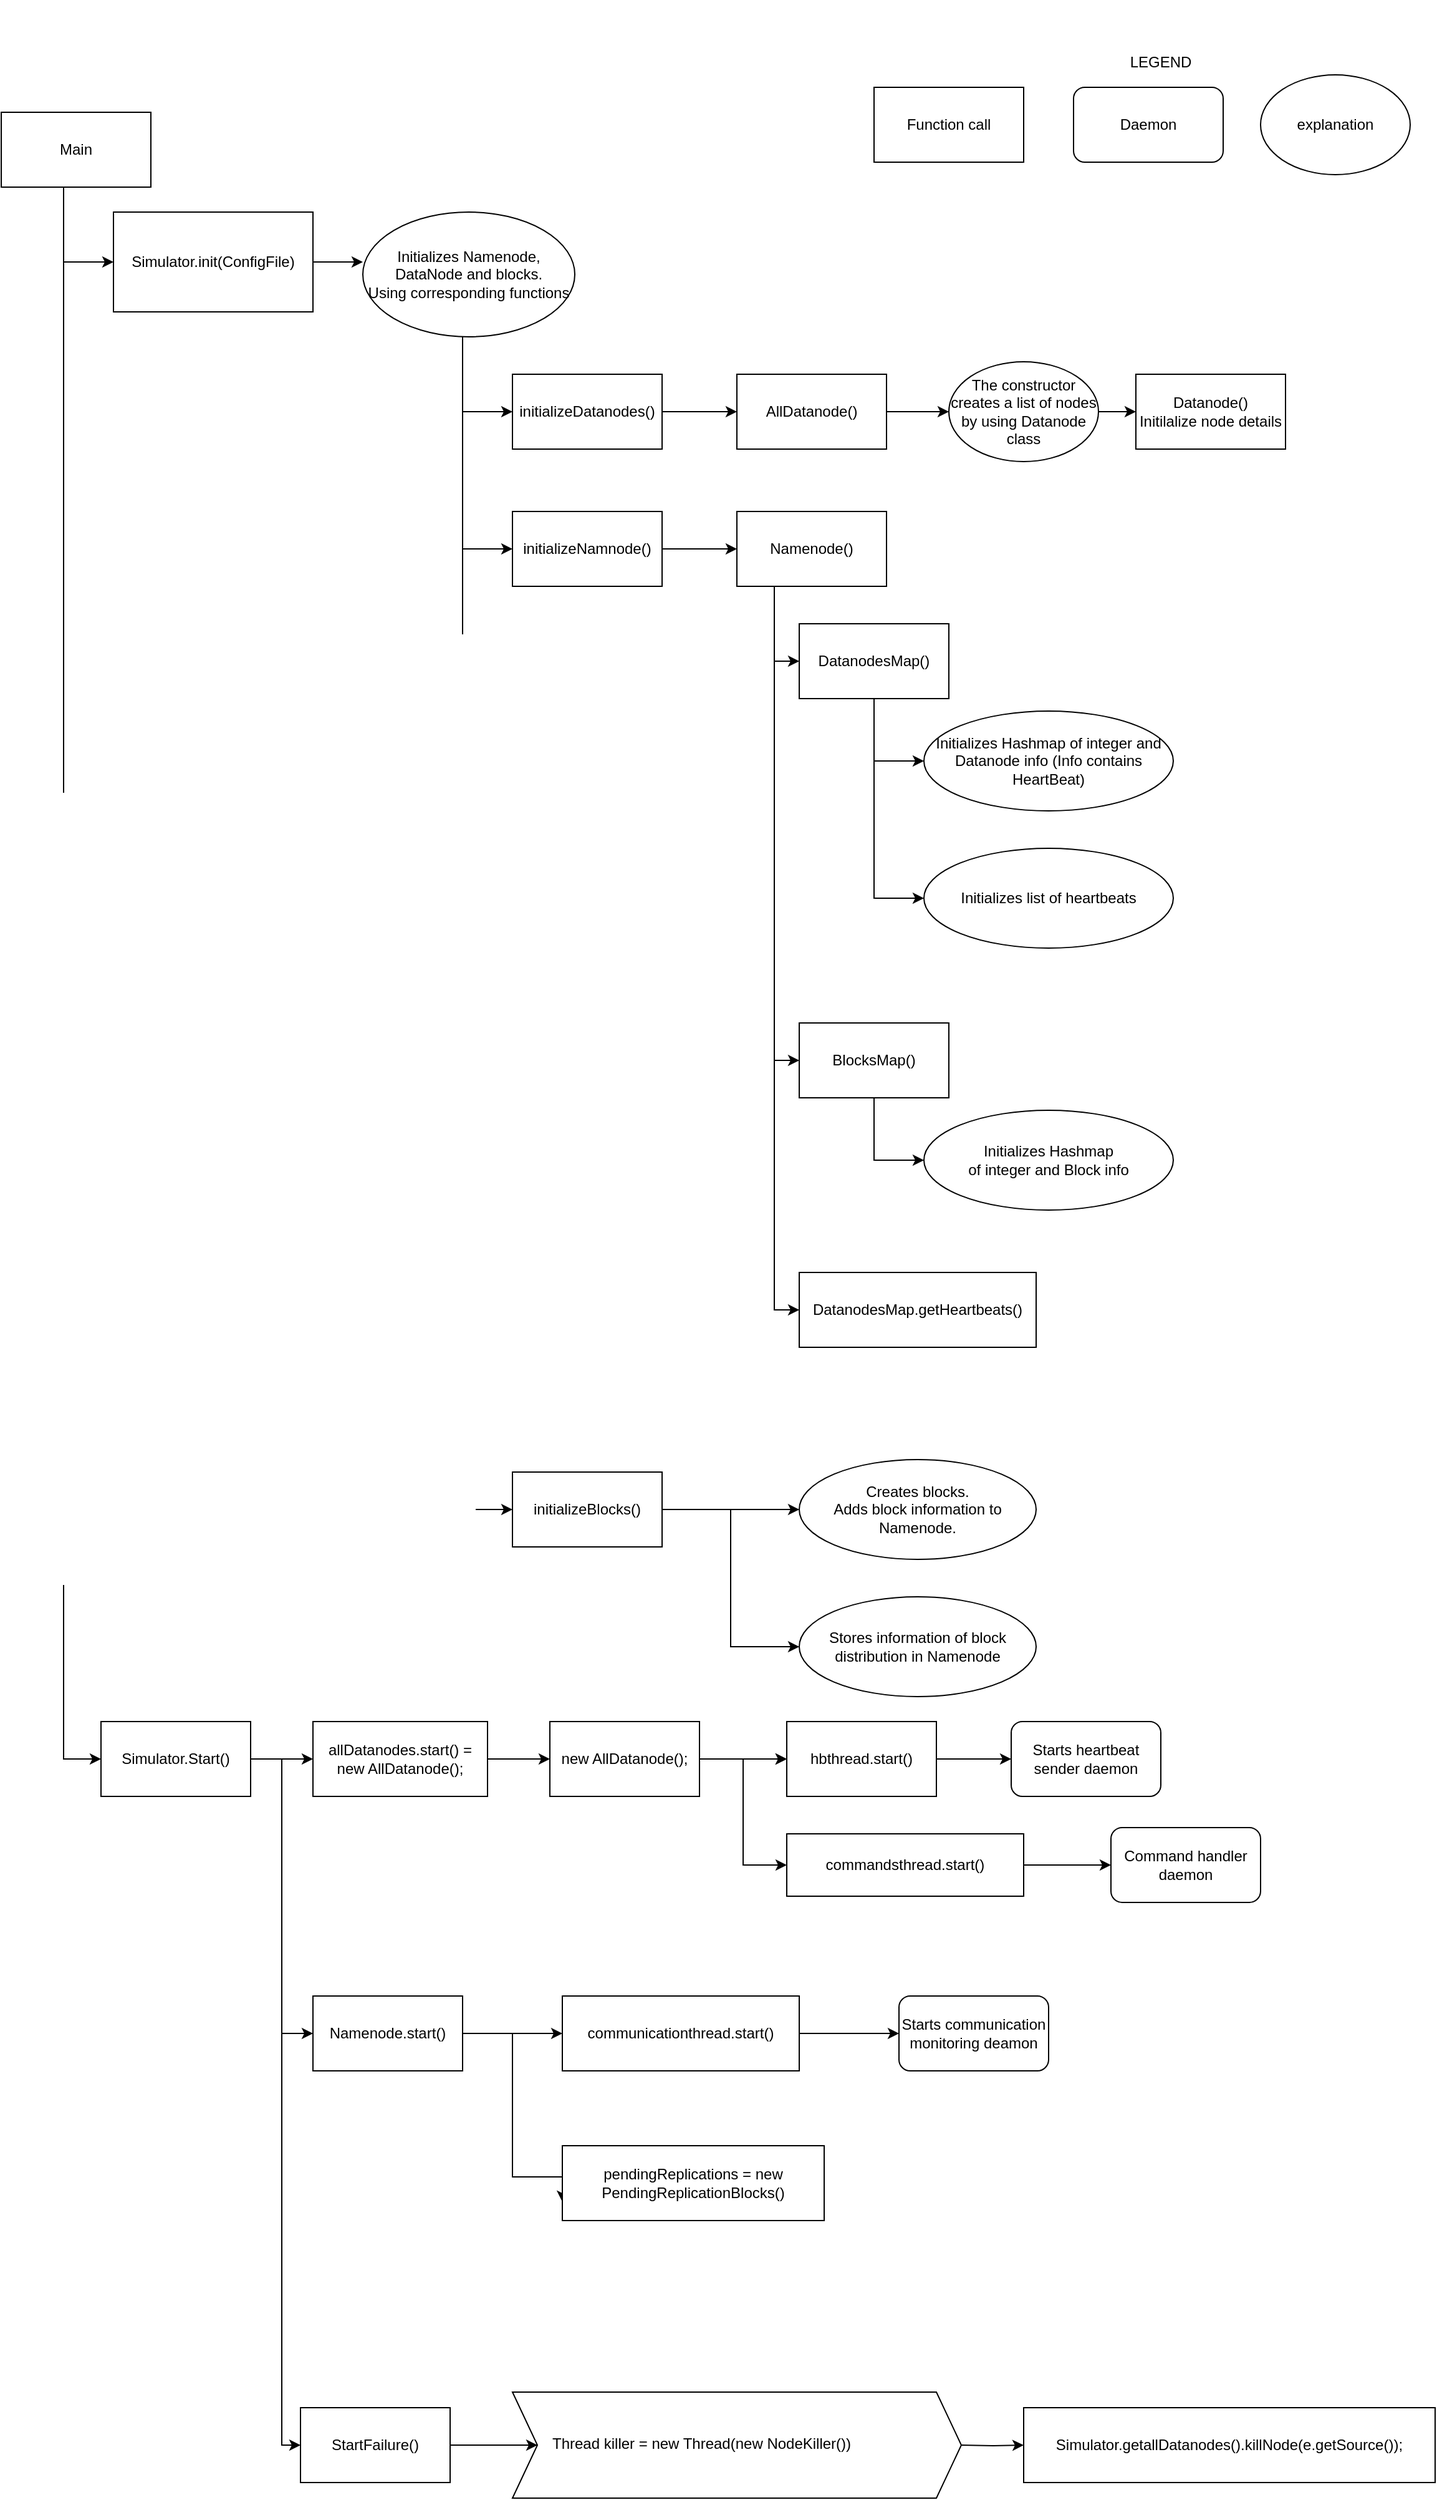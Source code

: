 <mxfile version="12.6.5" type="device"><diagram id="zA8VsBheuBRrl_neqVgZ" name="Page-1"><mxGraphModel dx="1422" dy="1952" grid="1" gridSize="10" guides="1" tooltips="1" connect="1" arrows="1" fold="1" page="1" pageScale="1" pageWidth="850" pageHeight="1100" math="0" shadow="0"><root><mxCell id="0"/><mxCell id="1" parent="0"/><mxCell id="JU47VE_lCFR2i_xXfKO_-4" style="edgeStyle=orthogonalEdgeStyle;rounded=0;orthogonalLoop=1;jettySize=auto;html=1;" parent="1" source="JU47VE_lCFR2i_xXfKO_-1" target="JU47VE_lCFR2i_xXfKO_-2" edge="1"><mxGeometry relative="1" as="geometry"><Array as="points"><mxPoint x="80" y="1370"/></Array></mxGeometry></mxCell><mxCell id="JU47VE_lCFR2i_xXfKO_-15" style="edgeStyle=orthogonalEdgeStyle;rounded=0;orthogonalLoop=1;jettySize=auto;html=1;entryX=0;entryY=0.5;entryDx=0;entryDy=0;" parent="1" source="JU47VE_lCFR2i_xXfKO_-1" target="JU47VE_lCFR2i_xXfKO_-13" edge="1"><mxGeometry relative="1" as="geometry"><Array as="points"><mxPoint x="80" y="170"/></Array></mxGeometry></mxCell><mxCell id="JU47VE_lCFR2i_xXfKO_-1" value="Main" style="rounded=0;whiteSpace=wrap;html=1;" parent="1" vertex="1"><mxGeometry x="30" y="50" width="120" height="60" as="geometry"/></mxCell><mxCell id="JU47VE_lCFR2i_xXfKO_-6" style="edgeStyle=orthogonalEdgeStyle;rounded=0;orthogonalLoop=1;jettySize=auto;html=1;" parent="1" source="JU47VE_lCFR2i_xXfKO_-2" target="JU47VE_lCFR2i_xXfKO_-5" edge="1"><mxGeometry relative="1" as="geometry"/></mxCell><mxCell id="JU47VE_lCFR2i_xXfKO_-9" style="edgeStyle=orthogonalEdgeStyle;rounded=0;orthogonalLoop=1;jettySize=auto;html=1;entryX=0;entryY=0.5;entryDx=0;entryDy=0;" parent="1" source="JU47VE_lCFR2i_xXfKO_-2" target="JU47VE_lCFR2i_xXfKO_-8" edge="1"><mxGeometry relative="1" as="geometry"><mxPoint x="250" y="1570" as="targetPoint"/><Array as="points"><mxPoint x="255" y="1370"/><mxPoint x="255" y="1920"/></Array></mxGeometry></mxCell><mxCell id="JU47VE_lCFR2i_xXfKO_-10" style="edgeStyle=orthogonalEdgeStyle;rounded=0;orthogonalLoop=1;jettySize=auto;html=1;entryX=0;entryY=0.5;entryDx=0;entryDy=0;" parent="1" source="JU47VE_lCFR2i_xXfKO_-2" target="JU47VE_lCFR2i_xXfKO_-7" edge="1"><mxGeometry relative="1" as="geometry"/></mxCell><mxCell id="JU47VE_lCFR2i_xXfKO_-2" value="Simulator.Start()" style="rounded=0;whiteSpace=wrap;html=1;" parent="1" vertex="1"><mxGeometry x="110" y="1340" width="120" height="60" as="geometry"/></mxCell><mxCell id="JU47VE_lCFR2i_xXfKO_-12" style="edgeStyle=orthogonalEdgeStyle;rounded=0;orthogonalLoop=1;jettySize=auto;html=1;entryX=0;entryY=0.5;entryDx=0;entryDy=0;" parent="1" source="JU47VE_lCFR2i_xXfKO_-5" target="JU47VE_lCFR2i_xXfKO_-11" edge="1"><mxGeometry relative="1" as="geometry"/></mxCell><mxCell id="JU47VE_lCFR2i_xXfKO_-5" value="allDatanodes.start() = new AllDatanode();" style="rounded=0;whiteSpace=wrap;html=1;" parent="1" vertex="1"><mxGeometry x="280" y="1340" width="140" height="60" as="geometry"/></mxCell><mxCell id="0iTcsFP1lSR9jo0iLhN2-6" style="edgeStyle=orthogonalEdgeStyle;rounded=0;orthogonalLoop=1;jettySize=auto;html=1;entryX=0;entryY=0.5;entryDx=0;entryDy=0;" parent="1" source="JU47VE_lCFR2i_xXfKO_-7" target="0iTcsFP1lSR9jo0iLhN2-4" edge="1"><mxGeometry relative="1" as="geometry"/></mxCell><mxCell id="0iTcsFP1lSR9jo0iLhN2-14" style="edgeStyle=orthogonalEdgeStyle;rounded=0;orthogonalLoop=1;jettySize=auto;html=1;exitX=1;exitY=0.75;exitDx=0;exitDy=0;entryX=0;entryY=0.75;entryDx=0;entryDy=0;" parent="1" source="JU47VE_lCFR2i_xXfKO_-7" target="0iTcsFP1lSR9jo0iLhN2-11" edge="1"><mxGeometry relative="1" as="geometry"><Array as="points"><mxPoint x="400" y="1590"/><mxPoint x="440" y="1590"/><mxPoint x="440" y="1705"/></Array></mxGeometry></mxCell><mxCell id="JU47VE_lCFR2i_xXfKO_-7" value="Namenode.start()" style="rounded=0;whiteSpace=wrap;html=1;" parent="1" vertex="1"><mxGeometry x="280" y="1560" width="120" height="60" as="geometry"/></mxCell><mxCell id="0iTcsFP1lSR9jo0iLhN2-19" style="edgeStyle=orthogonalEdgeStyle;rounded=0;orthogonalLoop=1;jettySize=auto;html=1;exitX=1;exitY=0.5;exitDx=0;exitDy=0;" parent="1" source="JU47VE_lCFR2i_xXfKO_-8" target="0iTcsFP1lSR9jo0iLhN2-17" edge="1"><mxGeometry relative="1" as="geometry"/></mxCell><mxCell id="hXJkpC2SR8mUE5lE0IDc-2" style="edgeStyle=orthogonalEdgeStyle;rounded=0;orthogonalLoop=1;jettySize=auto;html=1;" edge="1" parent="1" source="JU47VE_lCFR2i_xXfKO_-8"><mxGeometry relative="1" as="geometry"><mxPoint x="460" y="1920" as="targetPoint"/></mxGeometry></mxCell><mxCell id="JU47VE_lCFR2i_xXfKO_-8" value="StartFailure()" style="rounded=0;whiteSpace=wrap;html=1;" parent="1" vertex="1"><mxGeometry x="270" y="1890" width="120" height="60" as="geometry"/></mxCell><mxCell id="rZpP8SGYZrVl_NE0W-DY-2" style="edgeStyle=orthogonalEdgeStyle;rounded=0;orthogonalLoop=1;jettySize=auto;html=1;exitX=1;exitY=0.5;exitDx=0;exitDy=0;" parent="1" source="JU47VE_lCFR2i_xXfKO_-11" target="rZpP8SGYZrVl_NE0W-DY-1" edge="1"><mxGeometry relative="1" as="geometry"/></mxCell><mxCell id="rZpP8SGYZrVl_NE0W-DY-4" value="" style="edgeStyle=orthogonalEdgeStyle;rounded=0;orthogonalLoop=1;jettySize=auto;html=1;" parent="1" source="JU47VE_lCFR2i_xXfKO_-11" target="rZpP8SGYZrVl_NE0W-DY-1" edge="1"><mxGeometry relative="1" as="geometry"/></mxCell><mxCell id="rZpP8SGYZrVl_NE0W-DY-5" style="edgeStyle=orthogonalEdgeStyle;rounded=0;orthogonalLoop=1;jettySize=auto;html=1;exitX=1;exitY=0.75;exitDx=0;exitDy=0;entryX=0;entryY=0.5;entryDx=0;entryDy=0;" parent="1" source="JU47VE_lCFR2i_xXfKO_-11" target="rZpP8SGYZrVl_NE0W-DY-3" edge="1"><mxGeometry relative="1" as="geometry"><Array as="points"><mxPoint x="590" y="1370"/><mxPoint x="625" y="1370"/><mxPoint x="625" y="1455"/></Array></mxGeometry></mxCell><mxCell id="JU47VE_lCFR2i_xXfKO_-11" value="new AllDatanode();" style="rounded=0;whiteSpace=wrap;html=1;" parent="1" vertex="1"><mxGeometry x="470" y="1340" width="120" height="60" as="geometry"/></mxCell><mxCell id="JU47VE_lCFR2i_xXfKO_-18" style="edgeStyle=orthogonalEdgeStyle;rounded=0;orthogonalLoop=1;jettySize=auto;html=1;entryX=0;entryY=0.5;entryDx=0;entryDy=0;" parent="1" source="JU47VE_lCFR2i_xXfKO_-13" edge="1"><mxGeometry relative="1" as="geometry"><mxPoint x="320" y="170" as="targetPoint"/></mxGeometry></mxCell><mxCell id="JU47VE_lCFR2i_xXfKO_-13" value="&lt;div&gt;Simulator.init(ConfigFile)&lt;/div&gt;" style="rounded=0;whiteSpace=wrap;html=1;" parent="1" vertex="1"><mxGeometry x="120" y="130" width="160" height="80" as="geometry"/></mxCell><mxCell id="JU47VE_lCFR2i_xXfKO_-29" style="edgeStyle=orthogonalEdgeStyle;rounded=0;orthogonalLoop=1;jettySize=auto;html=1;entryX=0;entryY=0.5;entryDx=0;entryDy=0;" parent="1" target="JU47VE_lCFR2i_xXfKO_-20" edge="1"><mxGeometry relative="1" as="geometry"><mxPoint x="340" y="210" as="sourcePoint"/><Array as="points"><mxPoint x="400" y="210"/><mxPoint x="400" y="290"/><mxPoint x="440" y="290"/></Array></mxGeometry></mxCell><mxCell id="JU47VE_lCFR2i_xXfKO_-30" style="edgeStyle=orthogonalEdgeStyle;rounded=0;orthogonalLoop=1;jettySize=auto;html=1;entryX=0;entryY=0.5;entryDx=0;entryDy=0;" parent="1" target="JU47VE_lCFR2i_xXfKO_-21" edge="1"><mxGeometry relative="1" as="geometry"><mxPoint x="340" y="210" as="sourcePoint"/><Array as="points"><mxPoint x="400" y="210"/><mxPoint x="400" y="400"/><mxPoint x="440" y="400"/></Array></mxGeometry></mxCell><mxCell id="JU47VE_lCFR2i_xXfKO_-31" style="edgeStyle=orthogonalEdgeStyle;rounded=0;orthogonalLoop=1;jettySize=auto;html=1;entryX=0;entryY=0.5;entryDx=0;entryDy=0;" parent="1" target="JU47VE_lCFR2i_xXfKO_-22" edge="1"><mxGeometry relative="1" as="geometry"><mxPoint x="340" y="210" as="sourcePoint"/><Array as="points"><mxPoint x="400" y="210"/><mxPoint x="400" y="1170"/></Array></mxGeometry></mxCell><mxCell id="JU47VE_lCFR2i_xXfKO_-24" style="edgeStyle=orthogonalEdgeStyle;rounded=0;orthogonalLoop=1;jettySize=auto;html=1;" parent="1" source="JU47VE_lCFR2i_xXfKO_-20" edge="1"><mxGeometry relative="1" as="geometry"><mxPoint x="620" y="290" as="targetPoint"/></mxGeometry></mxCell><mxCell id="JU47VE_lCFR2i_xXfKO_-20" value="initializeDatanodes()" style="rounded=0;whiteSpace=wrap;html=1;" parent="1" vertex="1"><mxGeometry x="440" y="260" width="120" height="60" as="geometry"/></mxCell><mxCell id="JU47VE_lCFR2i_xXfKO_-42" style="edgeStyle=orthogonalEdgeStyle;rounded=0;orthogonalLoop=1;jettySize=auto;html=1;entryX=0;entryY=0.5;entryDx=0;entryDy=0;" parent="1" source="JU47VE_lCFR2i_xXfKO_-21" target="JU47VE_lCFR2i_xXfKO_-41" edge="1"><mxGeometry relative="1" as="geometry"/></mxCell><mxCell id="JU47VE_lCFR2i_xXfKO_-21" value="initializeNamnode()" style="rounded=0;whiteSpace=wrap;html=1;" parent="1" vertex="1"><mxGeometry x="440" y="370" width="120" height="60" as="geometry"/></mxCell><mxCell id="JU47VE_lCFR2i_xXfKO_-58" style="edgeStyle=orthogonalEdgeStyle;rounded=0;orthogonalLoop=1;jettySize=auto;html=1;entryX=0;entryY=0.5;entryDx=0;entryDy=0;" parent="1" source="JU47VE_lCFR2i_xXfKO_-22" target="JU47VE_lCFR2i_xXfKO_-57" edge="1"><mxGeometry relative="1" as="geometry"/></mxCell><mxCell id="JU47VE_lCFR2i_xXfKO_-60" style="edgeStyle=orthogonalEdgeStyle;rounded=0;orthogonalLoop=1;jettySize=auto;html=1;entryX=0;entryY=0.5;entryDx=0;entryDy=0;" parent="1" source="JU47VE_lCFR2i_xXfKO_-22" target="JU47VE_lCFR2i_xXfKO_-59" edge="1"><mxGeometry relative="1" as="geometry"/></mxCell><mxCell id="JU47VE_lCFR2i_xXfKO_-22" value="initializeBlocks()" style="rounded=0;whiteSpace=wrap;html=1;" parent="1" vertex="1"><mxGeometry x="440" y="1140" width="120" height="60" as="geometry"/></mxCell><mxCell id="JU47VE_lCFR2i_xXfKO_-35" value="&lt;div&gt;Initializes Namenode, DataNode and blocks.&lt;/div&gt;&lt;div&gt;Using corresponding functions&lt;/div&gt;" style="ellipse;whiteSpace=wrap;html=1;" parent="1" vertex="1"><mxGeometry x="320" y="130" width="170" height="100" as="geometry"/></mxCell><mxCell id="JU47VE_lCFR2i_xXfKO_-40" style="edgeStyle=orthogonalEdgeStyle;rounded=0;orthogonalLoop=1;jettySize=auto;html=1;entryX=0;entryY=0.5;entryDx=0;entryDy=0;" parent="1" source="JU47VE_lCFR2i_xXfKO_-36" target="JU47VE_lCFR2i_xXfKO_-39" edge="1"><mxGeometry relative="1" as="geometry"/></mxCell><mxCell id="JU47VE_lCFR2i_xXfKO_-36" value="The constructor creates a list of nodes by using Datanode class" style="ellipse;whiteSpace=wrap;html=1;" parent="1" vertex="1"><mxGeometry x="790" y="250" width="120" height="80" as="geometry"/></mxCell><mxCell id="JU47VE_lCFR2i_xXfKO_-38" style="edgeStyle=orthogonalEdgeStyle;rounded=0;orthogonalLoop=1;jettySize=auto;html=1;entryX=0;entryY=0.5;entryDx=0;entryDy=0;" parent="1" source="JU47VE_lCFR2i_xXfKO_-37" target="JU47VE_lCFR2i_xXfKO_-36" edge="1"><mxGeometry relative="1" as="geometry"/></mxCell><mxCell id="JU47VE_lCFR2i_xXfKO_-37" value="AllDatanode()" style="rounded=0;whiteSpace=wrap;html=1;" parent="1" vertex="1"><mxGeometry x="620" y="260" width="120" height="60" as="geometry"/></mxCell><mxCell id="JU47VE_lCFR2i_xXfKO_-39" value="&lt;div&gt;Datanode()&lt;/div&gt;&lt;div&gt;Initilalize node details&lt;/div&gt;" style="rounded=0;whiteSpace=wrap;html=1;" parent="1" vertex="1"><mxGeometry x="940" y="260" width="120" height="60" as="geometry"/></mxCell><mxCell id="JU47VE_lCFR2i_xXfKO_-45" style="edgeStyle=orthogonalEdgeStyle;rounded=0;orthogonalLoop=1;jettySize=auto;html=1;entryX=0;entryY=0.5;entryDx=0;entryDy=0;" parent="1" source="JU47VE_lCFR2i_xXfKO_-41" target="JU47VE_lCFR2i_xXfKO_-43" edge="1"><mxGeometry relative="1" as="geometry"><Array as="points"><mxPoint x="650" y="490"/></Array></mxGeometry></mxCell><mxCell id="JU47VE_lCFR2i_xXfKO_-46" style="edgeStyle=orthogonalEdgeStyle;rounded=0;orthogonalLoop=1;jettySize=auto;html=1;entryX=0;entryY=0.5;entryDx=0;entryDy=0;" parent="1" source="JU47VE_lCFR2i_xXfKO_-41" target="JU47VE_lCFR2i_xXfKO_-44" edge="1"><mxGeometry relative="1" as="geometry"><Array as="points"><mxPoint x="650" y="810"/></Array></mxGeometry></mxCell><mxCell id="JU47VE_lCFR2i_xXfKO_-56" style="edgeStyle=orthogonalEdgeStyle;rounded=0;orthogonalLoop=1;jettySize=auto;html=1;entryX=0;entryY=0.5;entryDx=0;entryDy=0;" parent="1" source="JU47VE_lCFR2i_xXfKO_-41" target="JU47VE_lCFR2i_xXfKO_-55" edge="1"><mxGeometry relative="1" as="geometry"><Array as="points"><mxPoint x="650" y="1010"/></Array></mxGeometry></mxCell><mxCell id="JU47VE_lCFR2i_xXfKO_-41" value="Namenode()" style="rounded=0;whiteSpace=wrap;html=1;" parent="1" vertex="1"><mxGeometry x="620" y="370" width="120" height="60" as="geometry"/></mxCell><mxCell id="JU47VE_lCFR2i_xXfKO_-48" style="edgeStyle=orthogonalEdgeStyle;rounded=0;orthogonalLoop=1;jettySize=auto;html=1;entryX=0;entryY=0.5;entryDx=0;entryDy=0;" parent="1" source="JU47VE_lCFR2i_xXfKO_-43" target="JU47VE_lCFR2i_xXfKO_-47" edge="1"><mxGeometry relative="1" as="geometry"/></mxCell><mxCell id="JU47VE_lCFR2i_xXfKO_-50" style="edgeStyle=orthogonalEdgeStyle;rounded=0;orthogonalLoop=1;jettySize=auto;html=1;entryX=0;entryY=0.5;entryDx=0;entryDy=0;" parent="1" source="JU47VE_lCFR2i_xXfKO_-43" target="JU47VE_lCFR2i_xXfKO_-49" edge="1"><mxGeometry relative="1" as="geometry"/></mxCell><mxCell id="JU47VE_lCFR2i_xXfKO_-43" value="DatanodesMap()" style="rounded=0;whiteSpace=wrap;html=1;" parent="1" vertex="1"><mxGeometry x="670" y="460" width="120" height="60" as="geometry"/></mxCell><mxCell id="JU47VE_lCFR2i_xXfKO_-54" style="edgeStyle=orthogonalEdgeStyle;rounded=0;orthogonalLoop=1;jettySize=auto;html=1;entryX=0;entryY=0.5;entryDx=0;entryDy=0;" parent="1" source="JU47VE_lCFR2i_xXfKO_-44" target="JU47VE_lCFR2i_xXfKO_-51" edge="1"><mxGeometry relative="1" as="geometry"/></mxCell><mxCell id="JU47VE_lCFR2i_xXfKO_-44" value="BlocksMap()" style="rounded=0;whiteSpace=wrap;html=1;" parent="1" vertex="1"><mxGeometry x="670" y="780" width="120" height="60" as="geometry"/></mxCell><mxCell id="JU47VE_lCFR2i_xXfKO_-47" value="Initializes Hashmap of integer and Datanode info (Info contains HeartBeat)" style="ellipse;whiteSpace=wrap;html=1;" parent="1" vertex="1"><mxGeometry x="770" y="530" width="200" height="80" as="geometry"/></mxCell><mxCell id="JU47VE_lCFR2i_xXfKO_-49" value="Initializes list of heartbeats" style="ellipse;whiteSpace=wrap;html=1;" parent="1" vertex="1"><mxGeometry x="770" y="640" width="200" height="80" as="geometry"/></mxCell><mxCell id="JU47VE_lCFR2i_xXfKO_-51" value="Initializes Hashmap &lt;br&gt;of integer and Block info" style="ellipse;whiteSpace=wrap;html=1;" parent="1" vertex="1"><mxGeometry x="770" y="850" width="200" height="80" as="geometry"/></mxCell><mxCell id="JU47VE_lCFR2i_xXfKO_-55" value="DatanodesMap.getHeartbeats()" style="rounded=0;whiteSpace=wrap;html=1;" parent="1" vertex="1"><mxGeometry x="670" y="980" width="190" height="60" as="geometry"/></mxCell><mxCell id="JU47VE_lCFR2i_xXfKO_-57" value="&lt;div&gt;Creates blocks.&lt;br&gt;&lt;/div&gt;&lt;div&gt;Adds block information to Namenode.&lt;/div&gt;" style="ellipse;whiteSpace=wrap;html=1;" parent="1" vertex="1"><mxGeometry x="670" y="1130" width="190" height="80" as="geometry"/></mxCell><mxCell id="JU47VE_lCFR2i_xXfKO_-59" value="Stores information of block distribution in Namenode" style="ellipse;whiteSpace=wrap;html=1;" parent="1" vertex="1"><mxGeometry x="670" y="1240" width="190" height="80" as="geometry"/></mxCell><mxCell id="rZpP8SGYZrVl_NE0W-DY-6" style="edgeStyle=orthogonalEdgeStyle;rounded=0;orthogonalLoop=1;jettySize=auto;html=1;" parent="1" source="rZpP8SGYZrVl_NE0W-DY-1" target="rZpP8SGYZrVl_NE0W-DY-7" edge="1"><mxGeometry relative="1" as="geometry"><mxPoint x="860" y="1370" as="targetPoint"/></mxGeometry></mxCell><mxCell id="rZpP8SGYZrVl_NE0W-DY-1" value="hbthread.start()" style="rounded=0;whiteSpace=wrap;html=1;" parent="1" vertex="1"><mxGeometry x="660" y="1340" width="120" height="60" as="geometry"/></mxCell><mxCell id="0iTcsFP1lSR9jo0iLhN2-1" style="edgeStyle=orthogonalEdgeStyle;rounded=0;orthogonalLoop=1;jettySize=auto;html=1;" parent="1" source="rZpP8SGYZrVl_NE0W-DY-3" target="0iTcsFP1lSR9jo0iLhN2-2" edge="1"><mxGeometry relative="1" as="geometry"><mxPoint x="980" y="1455" as="targetPoint"/></mxGeometry></mxCell><mxCell id="rZpP8SGYZrVl_NE0W-DY-3" value="commandsthread.start()" style="rounded=0;whiteSpace=wrap;html=1;" parent="1" vertex="1"><mxGeometry x="660" y="1430" width="190" height="50" as="geometry"/></mxCell><mxCell id="rZpP8SGYZrVl_NE0W-DY-7" value="Starts heartbeat sender daemon" style="rounded=1;whiteSpace=wrap;html=1;" parent="1" vertex="1"><mxGeometry x="840" y="1340" width="120" height="60" as="geometry"/></mxCell><mxCell id="rZpP8SGYZrVl_NE0W-DY-8" value="Function call" style="rounded=0;whiteSpace=wrap;html=1;" parent="1" vertex="1"><mxGeometry x="730" y="30" width="120" height="60" as="geometry"/></mxCell><mxCell id="rZpP8SGYZrVl_NE0W-DY-9" value="Daemon" style="rounded=1;whiteSpace=wrap;html=1;" parent="1" vertex="1"><mxGeometry x="890" y="30" width="120" height="60" as="geometry"/></mxCell><mxCell id="rZpP8SGYZrVl_NE0W-DY-12" value="explanation" style="ellipse;whiteSpace=wrap;html=1;" parent="1" vertex="1"><mxGeometry x="1040" y="20" width="120" height="80" as="geometry"/></mxCell><mxCell id="rZpP8SGYZrVl_NE0W-DY-13" value="LEGEND" style="text;html=1;strokeColor=none;fillColor=none;align=center;verticalAlign=middle;whiteSpace=wrap;rounded=0;" parent="1" vertex="1"><mxGeometry x="940" y="-40" width="40" height="100" as="geometry"/></mxCell><mxCell id="0iTcsFP1lSR9jo0iLhN2-2" value="Command handler daemon" style="rounded=1;whiteSpace=wrap;html=1;" parent="1" vertex="1"><mxGeometry x="920" y="1425" width="120" height="60" as="geometry"/></mxCell><mxCell id="0iTcsFP1lSR9jo0iLhN2-7" style="edgeStyle=orthogonalEdgeStyle;rounded=0;orthogonalLoop=1;jettySize=auto;html=1;" parent="1" source="0iTcsFP1lSR9jo0iLhN2-4" target="0iTcsFP1lSR9jo0iLhN2-8" edge="1"><mxGeometry relative="1" as="geometry"><mxPoint x="720" y="1590" as="targetPoint"/></mxGeometry></mxCell><mxCell id="0iTcsFP1lSR9jo0iLhN2-4" value="communicationthread.start()" style="rounded=0;whiteSpace=wrap;html=1;" parent="1" vertex="1"><mxGeometry x="480" y="1560" width="190" height="60" as="geometry"/></mxCell><mxCell id="0iTcsFP1lSR9jo0iLhN2-8" value="Starts communication monitoring deamon" style="rounded=1;whiteSpace=wrap;html=1;" parent="1" vertex="1"><mxGeometry x="750" y="1560" width="120" height="60" as="geometry"/></mxCell><mxCell id="0iTcsFP1lSR9jo0iLhN2-11" value="pendingReplications = new PendingReplicationBlocks()" style="rounded=0;whiteSpace=wrap;html=1;" parent="1" vertex="1"><mxGeometry x="480" y="1680" width="210" height="60" as="geometry"/></mxCell><mxCell id="0iTcsFP1lSR9jo0iLhN2-15" value="" style="shape=step;perimeter=stepPerimeter;whiteSpace=wrap;html=1;fixedSize=1;" parent="1" vertex="1"><mxGeometry x="440" y="1877.5" width="360" height="85" as="geometry"/></mxCell><mxCell id="0iTcsFP1lSR9jo0iLhN2-16" style="edgeStyle=orthogonalEdgeStyle;rounded=0;orthogonalLoop=1;jettySize=auto;html=1;" parent="1" target="0iTcsFP1lSR9jo0iLhN2-18" edge="1"><mxGeometry relative="1" as="geometry"><mxPoint x="800" y="1920" as="sourcePoint"/></mxGeometry></mxCell><mxCell id="0iTcsFP1lSR9jo0iLhN2-17" value="Thread killer = new Thread(new NodeKiller())" style="text;html=1;" parent="1" vertex="1"><mxGeometry x="470" y="1905" width="270" height="30" as="geometry"/></mxCell><mxCell id="0iTcsFP1lSR9jo0iLhN2-18" value="Simulator.getallDatanodes().killNode(e.getSource());" style="rounded=0;whiteSpace=wrap;html=1;" parent="1" vertex="1"><mxGeometry x="850" y="1890" width="330" height="60" as="geometry"/></mxCell></root></mxGraphModel></diagram></mxfile>